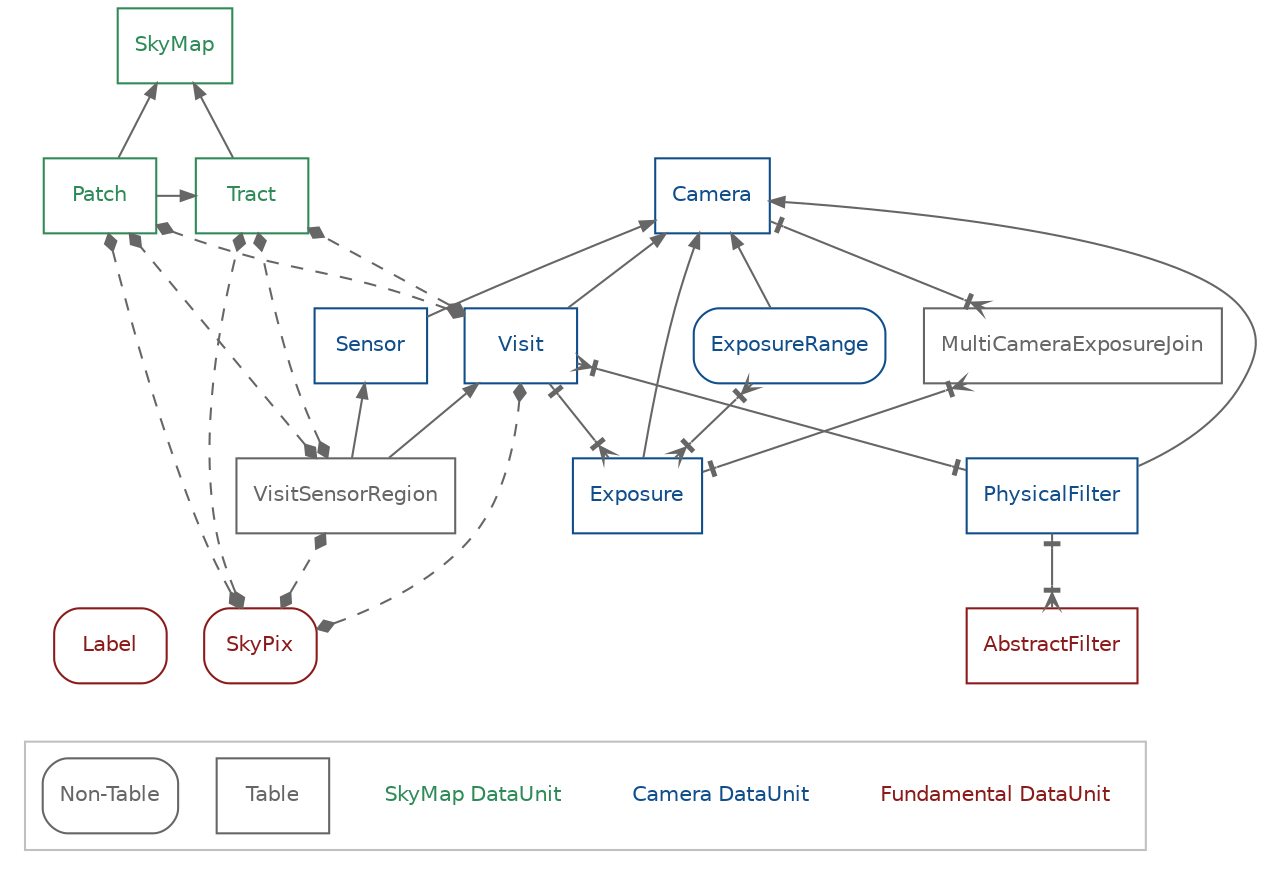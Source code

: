 digraph relationships {
    node [shape=box fontname=helvetica fontsize=10]
    edge [dir=both color=grey40 arrowsize=0.7]
    rankdir=BT
    concentrate=false
    {
        node [color=firebrick4, fontcolor=firebrick4]
        {
            rank=same
            Label [style=rounded]
            SkyPix [style=rounded]
        }
        AbstractFilter
    }
    {
        node [color=dodgerblue4, fontcolor=dodgerblue4]
        Camera
        Visit
        Sensor
        Exposure
        PhysicalFilter
        ExposureRange [style=rounded]
    }
    {
        node [color=seagreen4, fontcolor=seagreen4]
        SkyMap
        Tract
        Patch
    }
    {
        node [color=grey40, fontcolor=grey40]
        VisitSensorRegion
        MultiCameraExposureJoin
    }
    Visit -> Camera [arrowtail=none]
    Sensor -> Camera [arrowtail=none]
    Exposure -> Camera [arrowtail=none]
    Exposure -> Visit [arrowtail=crowtee arrowhead=nonetee]
    MultiCameraExposureJoin -> Exposure [arrowtail=crowtee arrowhead=nonetee constraint=false]
    MultiCameraExposureJoin -> Camera [arrowtail=crowtee arrowhead=nonetee]
    ExposureRange -> Camera[arrowtail=none]
    ExposureRange -> Exposure [arrowhead=crowtee arrowtail=crowtee constraint=false]
    VisitSensorRegion -> Visit [arrowtail=none]
    VisitSensorRegion -> Sensor [arrowtail=none]
    PhysicalFilter -> Camera [arrowtail=none]
    AbstractFilter -> PhysicalFilter [arrowhead=nonetee arrowtail=crowtee]
    PhysicalFilter -> Visit [arrowhead=crowtee arrowtail=nonetee]
    Tract -> SkyMap [arrowtail=none]
    Patch -> Tract [arrowtail=none constraint=false]
    Patch -> SkyMap [arrowtail=none]
    {
        edge [arrowtail=diamond arrowhead=diamond style=dashed]
        SkyPix -> Visit
        SkyPix -> VisitSensorRegion
        SkyPix -> Tract
        SkyPix -> Patch
        Visit -> Tract
        Visit -> Patch
        VisitSensorRegion -> Patch
        VisitSensorRegion -> Tract
    }
    subgraph cluster_legend {
        color=grey
        {
            "Fundamental DataUnit" [shape=none color=firebrick4 fontcolor=firebrick4]
            "Camera DataUnit" [shape=none color=dodgerblue4 fontcolor=dodgerblue4]
            "SkyMap DataUnit" [shape=none color=seagreen4 fontcolor=seagreen4]
            "Table" [color=grey40 fontcolor=grey40]
            "Non-Table" [style=rounded color=grey40 fontcolor=grey40]
        }
    }
    "Non-Table" -> Label [style=invisible arrowhead=none arrowtail=none]
}
